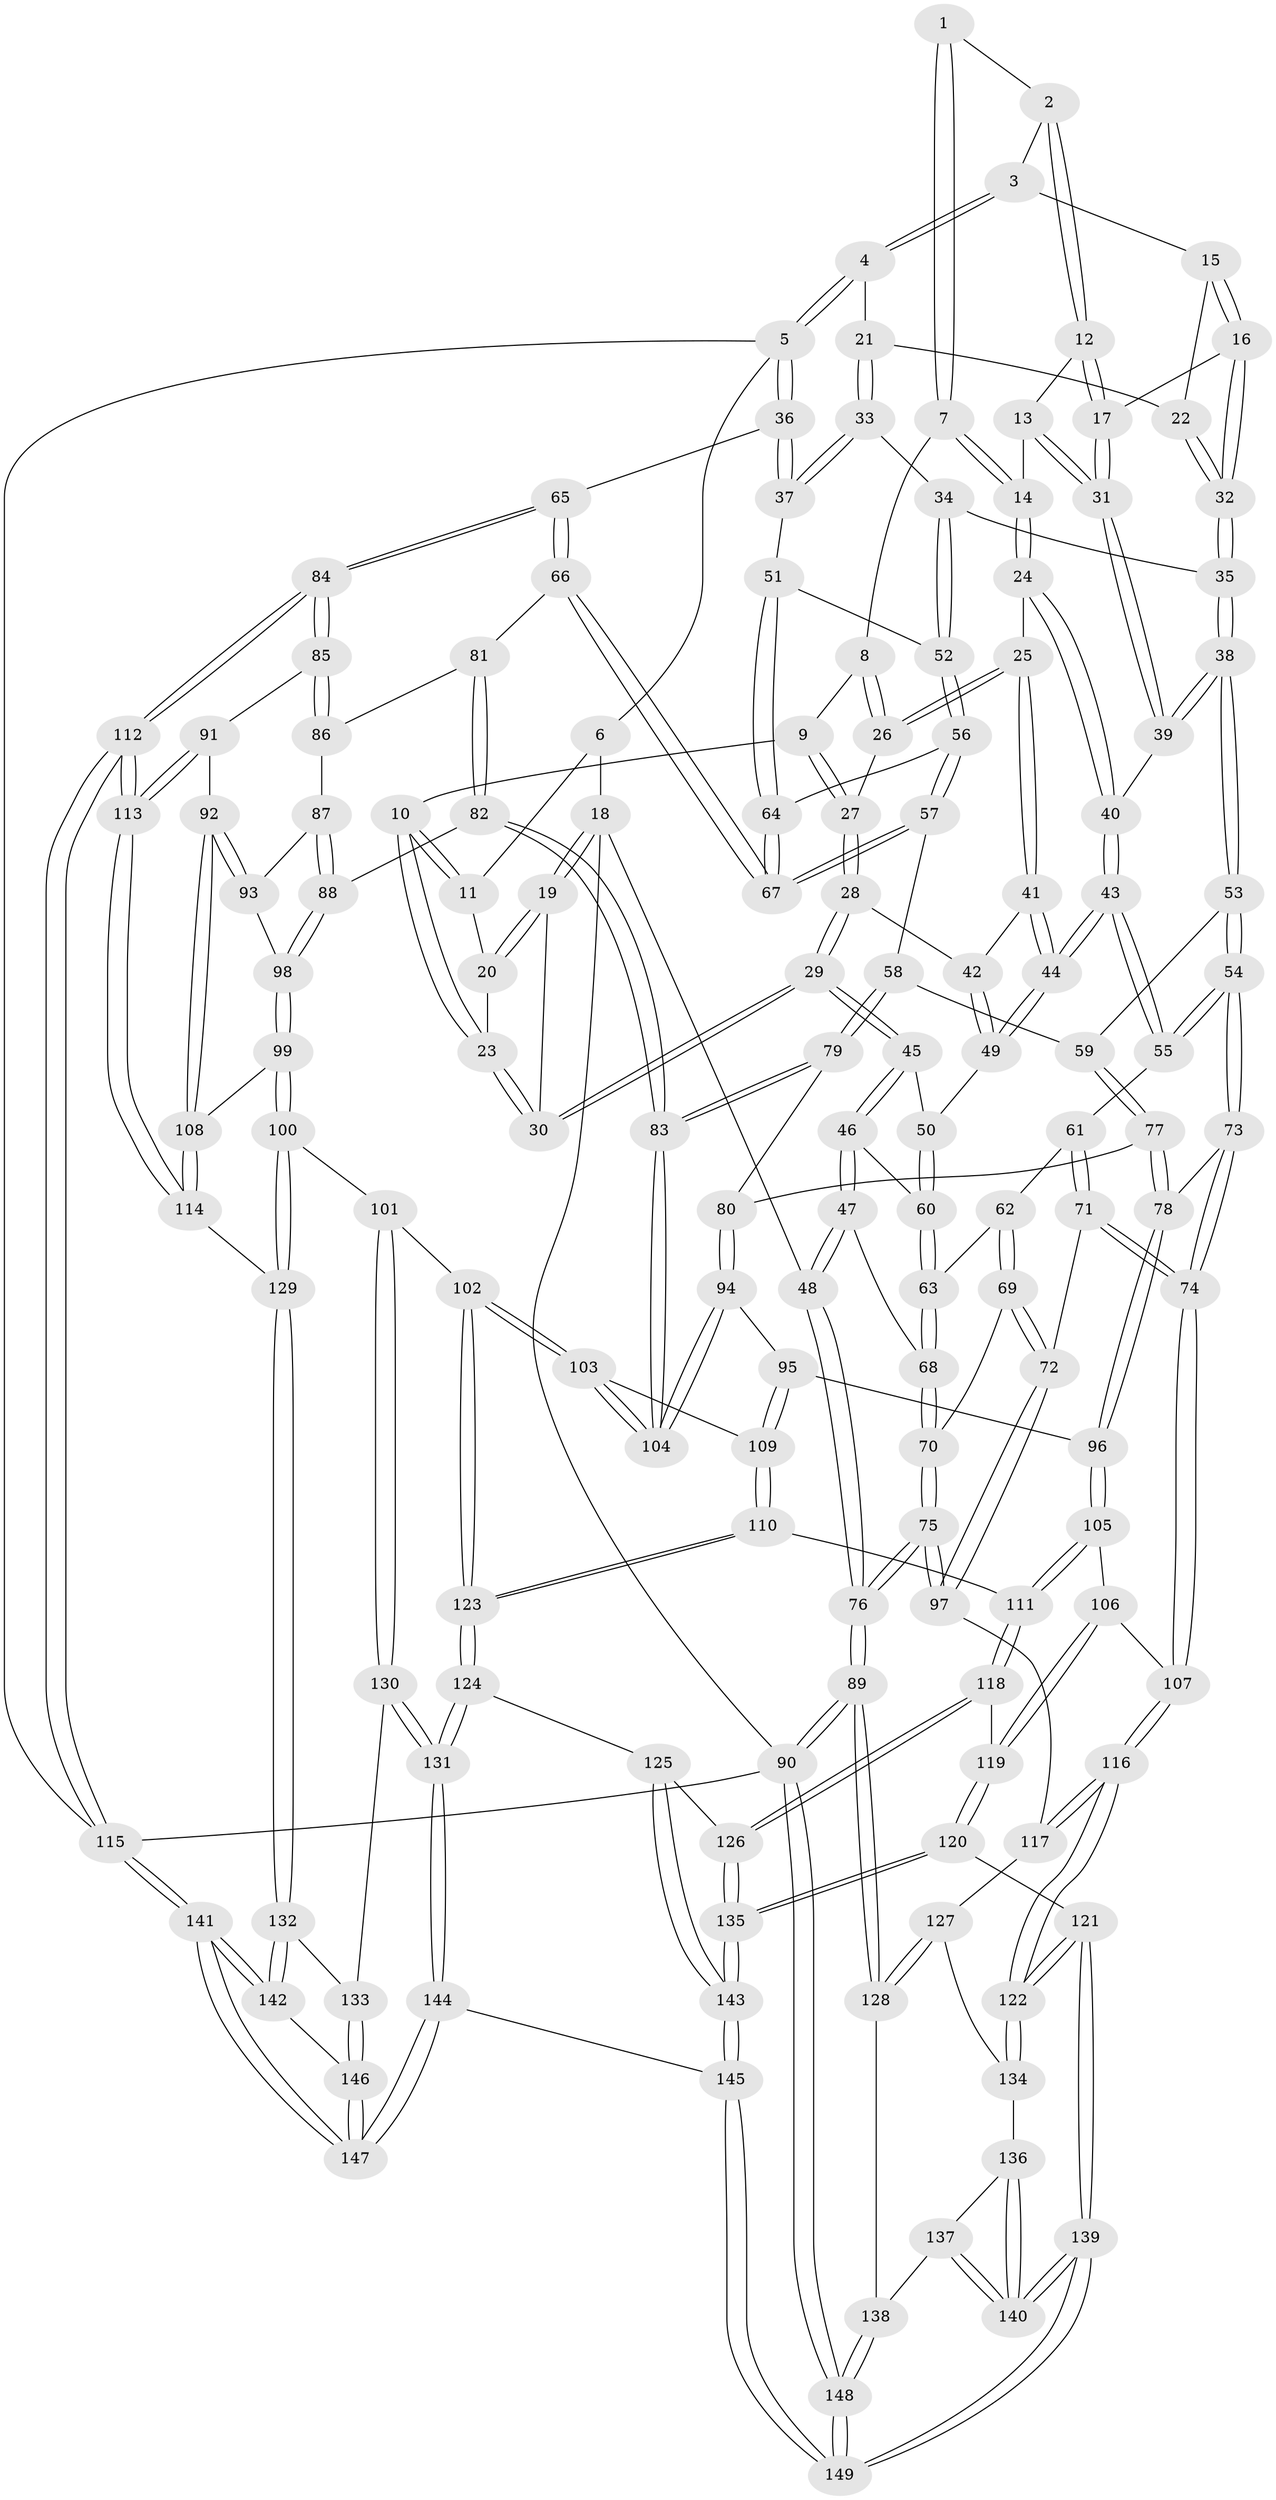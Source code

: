 // Generated by graph-tools (version 1.1) at 2025/11/02/27/25 16:11:53]
// undirected, 149 vertices, 369 edges
graph export_dot {
graph [start="1"]
  node [color=gray90,style=filled];
  1 [pos="+0.17413801455687614+0"];
  2 [pos="+0.40090163572288373+0"];
  3 [pos="+0.6478028915138899+0"];
  4 [pos="+0.9460769104212398+0"];
  5 [pos="+1+0"];
  6 [pos="+0.15861621065296538+0"];
  7 [pos="+0.2311517156860356+0.02736748870678802"];
  8 [pos="+0.2031429708329588+0.06097519544140719"];
  9 [pos="+0.17326287814078406+0.07711368290364504"];
  10 [pos="+0.14012420814012294+0.06324201564596067"];
  11 [pos="+0.10885091802199458+0.00031872453318034796"];
  12 [pos="+0.39509561576909896+0"];
  13 [pos="+0.36549340207987485+0.05769941755542758"];
  14 [pos="+0.31679708013622726+0.09888772265689408"];
  15 [pos="+0.6458754155750449+0"];
  16 [pos="+0.6216880564340428+0.05239395091949714"];
  17 [pos="+0.5186431379998001+0.09352316111112259"];
  18 [pos="+0+0.014838836908241127"];
  19 [pos="+0+0.07143476240369813"];
  20 [pos="+0.06731222227894518+0.04742722514609166"];
  21 [pos="+0.843915847553801+0.08166870530577158"];
  22 [pos="+0.7822701979410306+0.09903818405344067"];
  23 [pos="+0.08634668726086926+0.13718701351309337"];
  24 [pos="+0.3020318174829988+0.1473689975020844"];
  25 [pos="+0.3004288002821165+0.14828592219714656"];
  26 [pos="+0.24264519962660044+0.14748667994779766"];
  27 [pos="+0.1767463438505646+0.1632648381921586"];
  28 [pos="+0.1529520826725666+0.18330919666555923"];
  29 [pos="+0.1072832167670173+0.19178320752819453"];
  30 [pos="+0.08390572559413559+0.1494501848930865"];
  31 [pos="+0.4716952702670225+0.14694215551080517"];
  32 [pos="+0.6718206192387775+0.1448037521689965"];
  33 [pos="+0.8551347841411109+0.10320407751180627"];
  34 [pos="+0.7661603307857993+0.2554986013842629"];
  35 [pos="+0.6739078901874038+0.257880653819992"];
  36 [pos="+1+0.2371494396681348"];
  37 [pos="+1+0.2671420763192026"];
  38 [pos="+0.6105034985350674+0.3393750756423925"];
  39 [pos="+0.4572933065574798+0.24795668853927139"];
  40 [pos="+0.43826962624858795+0.25044744251144563"];
  41 [pos="+0.27314583111238766+0.2237630356215271"];
  42 [pos="+0.19912405540667738+0.23129765219622547"];
  43 [pos="+0.3011071126661308+0.35972739366782397"];
  44 [pos="+0.29177702546285955+0.35315684940545783"];
  45 [pos="+0.07817828590049629+0.24573913698033667"];
  46 [pos="+0+0.3361071219177678"];
  47 [pos="+0+0.3511588235140281"];
  48 [pos="+0+0.34693246697579694"];
  49 [pos="+0.21897137951177+0.3343317248303712"];
  50 [pos="+0.1908131632332662+0.3377518064615804"];
  51 [pos="+0.9666647681924586+0.29765659297691593"];
  52 [pos="+0.9531954407949669+0.2990861780010574"];
  53 [pos="+0.6128174548971456+0.39010842756767394"];
  54 [pos="+0.46182982132617273+0.513909504803392"];
  55 [pos="+0.30670137672185455+0.38864591650583913"];
  56 [pos="+0.758463662341959+0.4559639276466333"];
  57 [pos="+0.7517580606954755+0.46059616357140537"];
  58 [pos="+0.7137682277807563+0.46585349333782455"];
  59 [pos="+0.6698709438936686+0.44208297002772856"];
  60 [pos="+0.1346180613446115+0.39286330907659994"];
  61 [pos="+0.23313006260830474+0.4882603227833545"];
  62 [pos="+0.2018479285238336+0.49065403383157685"];
  63 [pos="+0.14492325042471738+0.46917244281089826"];
  64 [pos="+0.9275497485605622+0.4399801029482037"];
  65 [pos="+1+0.5414667850165232"];
  66 [pos="+0.917548888419304+0.5357609099716004"];
  67 [pos="+0.9151534600133235+0.5312014386056919"];
  68 [pos="+0.0736681763438754+0.5076647491932501"];
  69 [pos="+0.149289993848032+0.6082220146435046"];
  70 [pos="+0.07321252639764533+0.5235801038695227"];
  71 [pos="+0.32985610618484335+0.6698892987211233"];
  72 [pos="+0.16021642022788257+0.6513418090977596"];
  73 [pos="+0.45648866854913156+0.5345104615521177"];
  74 [pos="+0.3405459060137804+0.6757738667151336"];
  75 [pos="+0+0.7050494115623978"];
  76 [pos="+0+0.7122532829845896"];
  77 [pos="+0.6257782501570354+0.6071598056415134"];
  78 [pos="+0.5567029907252263+0.6274355832786842"];
  79 [pos="+0.7544125443145313+0.5995370527358488"];
  80 [pos="+0.6473062899275127+0.6303019693795571"];
  81 [pos="+0.9151084675203458+0.5425508768624994"];
  82 [pos="+0.7800648961792259+0.6085468452704449"];
  83 [pos="+0.7547116219366433+0.5999890388262413"];
  84 [pos="+1+0.6319348916398299"];
  85 [pos="+0.9613084042812917+0.6578981403635054"];
  86 [pos="+0.9162511488746956+0.590717468579035"];
  87 [pos="+0.8782178642056823+0.632859207379022"];
  88 [pos="+0.7937215063250211+0.6217635184848305"];
  89 [pos="+0+0.8195855621574115"];
  90 [pos="+0+1"];
  91 [pos="+0.9200410602535075+0.721742585520884"];
  92 [pos="+0.9146618257344503+0.7236604571272022"];
  93 [pos="+0.8771723624442975+0.6555797837895531"];
  94 [pos="+0.6477697883496009+0.6614690659877694"];
  95 [pos="+0.6121067791745454+0.6968721158542245"];
  96 [pos="+0.5691276909516195+0.6885725137985609"];
  97 [pos="+0.043885285124921375+0.7317054824136741"];
  98 [pos="+0.8208938969613024+0.6787604560440402"];
  99 [pos="+0.8267822534526179+0.7803247070862057"];
  100 [pos="+0.8257554277097187+0.7817230855844908"];
  101 [pos="+0.7857527568567434+0.7932013980451259"];
  102 [pos="+0.7398785603548813+0.7890302305909551"];
  103 [pos="+0.7294080917566093+0.7694832570469937"];
  104 [pos="+0.7217214825528039+0.6911641126741938"];
  105 [pos="+0.5355364335146255+0.726426126208101"];
  106 [pos="+0.375946158177102+0.7093646893828963"];
  107 [pos="+0.3446226757220516+0.6934785645754654"];
  108 [pos="+0.9086083643507795+0.7289426271634502"];
  109 [pos="+0.6322779477961595+0.7241547484879891"];
  110 [pos="+0.5774857391599308+0.80650742846486"];
  111 [pos="+0.5639818839286942+0.8055681944112223"];
  112 [pos="+1+0.845324577290576"];
  113 [pos="+1+0.832451050539674"];
  114 [pos="+0.9793441602788368+0.854273885141887"];
  115 [pos="+1+1"];
  116 [pos="+0.2967337543298685+0.809533253851133"];
  117 [pos="+0.06997777477354032+0.7672147718030815"];
  118 [pos="+0.5106183882836469+0.8552292783975463"];
  119 [pos="+0.4961032740419819+0.8513135815821199"];
  120 [pos="+0.38420069210203356+0.9109312344151811"];
  121 [pos="+0.3228902848299546+0.9059674187376902"];
  122 [pos="+0.29490800338693773+0.8453220686830587"];
  123 [pos="+0.68094244943196+0.8470070019666373"];
  124 [pos="+0.6762959108427397+0.8749048023814734"];
  125 [pos="+0.6130391053626304+0.9066088218041207"];
  126 [pos="+0.5180693980464324+0.8758225423179586"];
  127 [pos="+0.09074131148342376+0.8491890723917546"];
  128 [pos="+0.07964733042674639+0.891058577972779"];
  129 [pos="+0.9172906502915489+0.8712815166490707"];
  130 [pos="+0.8032744230207015+0.9077595977021122"];
  131 [pos="+0.7192501113817147+0.9974745664230942"];
  132 [pos="+0.9145676259140305+0.8799010808794899"];
  133 [pos="+0.8646611302101782+0.9360363223696492"];
  134 [pos="+0.20461690096876184+0.8795245239001359"];
  135 [pos="+0.5143249834221439+1"];
  136 [pos="+0.191718955041558+0.9011368440339401"];
  137 [pos="+0.08692296861228774+0.9307352903224636"];
  138 [pos="+0.07557732466664097+0.9276046537644465"];
  139 [pos="+0.2688230938122845+1"];
  140 [pos="+0.16926914425408682+0.9659862083836905"];
  141 [pos="+1+1"];
  142 [pos="+0.9578016942379762+0.9766355603968905"];
  143 [pos="+0.5336123464434674+1"];
  144 [pos="+0.7191239212653913+1"];
  145 [pos="+0.562043257953485+1"];
  146 [pos="+0.8634446368293631+0.957455650461898"];
  147 [pos="+0.7564216639601063+1"];
  148 [pos="+0+1"];
  149 [pos="+0.2689553144012617+1"];
  1 -- 2;
  1 -- 7;
  1 -- 7;
  2 -- 3;
  2 -- 12;
  2 -- 12;
  3 -- 4;
  3 -- 4;
  3 -- 15;
  4 -- 5;
  4 -- 5;
  4 -- 21;
  5 -- 6;
  5 -- 36;
  5 -- 36;
  5 -- 115;
  6 -- 11;
  6 -- 18;
  7 -- 8;
  7 -- 14;
  7 -- 14;
  8 -- 9;
  8 -- 26;
  8 -- 26;
  9 -- 10;
  9 -- 27;
  9 -- 27;
  10 -- 11;
  10 -- 11;
  10 -- 23;
  10 -- 23;
  11 -- 20;
  12 -- 13;
  12 -- 17;
  12 -- 17;
  13 -- 14;
  13 -- 31;
  13 -- 31;
  14 -- 24;
  14 -- 24;
  15 -- 16;
  15 -- 16;
  15 -- 22;
  16 -- 17;
  16 -- 32;
  16 -- 32;
  17 -- 31;
  17 -- 31;
  18 -- 19;
  18 -- 19;
  18 -- 48;
  18 -- 90;
  19 -- 20;
  19 -- 20;
  19 -- 30;
  20 -- 23;
  21 -- 22;
  21 -- 33;
  21 -- 33;
  22 -- 32;
  22 -- 32;
  23 -- 30;
  23 -- 30;
  24 -- 25;
  24 -- 40;
  24 -- 40;
  25 -- 26;
  25 -- 26;
  25 -- 41;
  25 -- 41;
  26 -- 27;
  27 -- 28;
  27 -- 28;
  28 -- 29;
  28 -- 29;
  28 -- 42;
  29 -- 30;
  29 -- 30;
  29 -- 45;
  29 -- 45;
  31 -- 39;
  31 -- 39;
  32 -- 35;
  32 -- 35;
  33 -- 34;
  33 -- 37;
  33 -- 37;
  34 -- 35;
  34 -- 52;
  34 -- 52;
  35 -- 38;
  35 -- 38;
  36 -- 37;
  36 -- 37;
  36 -- 65;
  37 -- 51;
  38 -- 39;
  38 -- 39;
  38 -- 53;
  38 -- 53;
  39 -- 40;
  40 -- 43;
  40 -- 43;
  41 -- 42;
  41 -- 44;
  41 -- 44;
  42 -- 49;
  42 -- 49;
  43 -- 44;
  43 -- 44;
  43 -- 55;
  43 -- 55;
  44 -- 49;
  44 -- 49;
  45 -- 46;
  45 -- 46;
  45 -- 50;
  46 -- 47;
  46 -- 47;
  46 -- 60;
  47 -- 48;
  47 -- 48;
  47 -- 68;
  48 -- 76;
  48 -- 76;
  49 -- 50;
  50 -- 60;
  50 -- 60;
  51 -- 52;
  51 -- 64;
  51 -- 64;
  52 -- 56;
  52 -- 56;
  53 -- 54;
  53 -- 54;
  53 -- 59;
  54 -- 55;
  54 -- 55;
  54 -- 73;
  54 -- 73;
  55 -- 61;
  56 -- 57;
  56 -- 57;
  56 -- 64;
  57 -- 58;
  57 -- 67;
  57 -- 67;
  58 -- 59;
  58 -- 79;
  58 -- 79;
  59 -- 77;
  59 -- 77;
  60 -- 63;
  60 -- 63;
  61 -- 62;
  61 -- 71;
  61 -- 71;
  62 -- 63;
  62 -- 69;
  62 -- 69;
  63 -- 68;
  63 -- 68;
  64 -- 67;
  64 -- 67;
  65 -- 66;
  65 -- 66;
  65 -- 84;
  65 -- 84;
  66 -- 67;
  66 -- 67;
  66 -- 81;
  68 -- 70;
  68 -- 70;
  69 -- 70;
  69 -- 72;
  69 -- 72;
  70 -- 75;
  70 -- 75;
  71 -- 72;
  71 -- 74;
  71 -- 74;
  72 -- 97;
  72 -- 97;
  73 -- 74;
  73 -- 74;
  73 -- 78;
  74 -- 107;
  74 -- 107;
  75 -- 76;
  75 -- 76;
  75 -- 97;
  75 -- 97;
  76 -- 89;
  76 -- 89;
  77 -- 78;
  77 -- 78;
  77 -- 80;
  78 -- 96;
  78 -- 96;
  79 -- 80;
  79 -- 83;
  79 -- 83;
  80 -- 94;
  80 -- 94;
  81 -- 82;
  81 -- 82;
  81 -- 86;
  82 -- 83;
  82 -- 83;
  82 -- 88;
  83 -- 104;
  83 -- 104;
  84 -- 85;
  84 -- 85;
  84 -- 112;
  84 -- 112;
  85 -- 86;
  85 -- 86;
  85 -- 91;
  86 -- 87;
  87 -- 88;
  87 -- 88;
  87 -- 93;
  88 -- 98;
  88 -- 98;
  89 -- 90;
  89 -- 90;
  89 -- 128;
  89 -- 128;
  90 -- 148;
  90 -- 148;
  90 -- 115;
  91 -- 92;
  91 -- 113;
  91 -- 113;
  92 -- 93;
  92 -- 93;
  92 -- 108;
  92 -- 108;
  93 -- 98;
  94 -- 95;
  94 -- 104;
  94 -- 104;
  95 -- 96;
  95 -- 109;
  95 -- 109;
  96 -- 105;
  96 -- 105;
  97 -- 117;
  98 -- 99;
  98 -- 99;
  99 -- 100;
  99 -- 100;
  99 -- 108;
  100 -- 101;
  100 -- 129;
  100 -- 129;
  101 -- 102;
  101 -- 130;
  101 -- 130;
  102 -- 103;
  102 -- 103;
  102 -- 123;
  102 -- 123;
  103 -- 104;
  103 -- 104;
  103 -- 109;
  105 -- 106;
  105 -- 111;
  105 -- 111;
  106 -- 107;
  106 -- 119;
  106 -- 119;
  107 -- 116;
  107 -- 116;
  108 -- 114;
  108 -- 114;
  109 -- 110;
  109 -- 110;
  110 -- 111;
  110 -- 123;
  110 -- 123;
  111 -- 118;
  111 -- 118;
  112 -- 113;
  112 -- 113;
  112 -- 115;
  112 -- 115;
  113 -- 114;
  113 -- 114;
  114 -- 129;
  115 -- 141;
  115 -- 141;
  116 -- 117;
  116 -- 117;
  116 -- 122;
  116 -- 122;
  117 -- 127;
  118 -- 119;
  118 -- 126;
  118 -- 126;
  119 -- 120;
  119 -- 120;
  120 -- 121;
  120 -- 135;
  120 -- 135;
  121 -- 122;
  121 -- 122;
  121 -- 139;
  121 -- 139;
  122 -- 134;
  122 -- 134;
  123 -- 124;
  123 -- 124;
  124 -- 125;
  124 -- 131;
  124 -- 131;
  125 -- 126;
  125 -- 143;
  125 -- 143;
  126 -- 135;
  126 -- 135;
  127 -- 128;
  127 -- 128;
  127 -- 134;
  128 -- 138;
  129 -- 132;
  129 -- 132;
  130 -- 131;
  130 -- 131;
  130 -- 133;
  131 -- 144;
  131 -- 144;
  132 -- 133;
  132 -- 142;
  132 -- 142;
  133 -- 146;
  133 -- 146;
  134 -- 136;
  135 -- 143;
  135 -- 143;
  136 -- 137;
  136 -- 140;
  136 -- 140;
  137 -- 138;
  137 -- 140;
  137 -- 140;
  138 -- 148;
  138 -- 148;
  139 -- 140;
  139 -- 140;
  139 -- 149;
  139 -- 149;
  141 -- 142;
  141 -- 142;
  141 -- 147;
  141 -- 147;
  142 -- 146;
  143 -- 145;
  143 -- 145;
  144 -- 145;
  144 -- 147;
  144 -- 147;
  145 -- 149;
  145 -- 149;
  146 -- 147;
  146 -- 147;
  148 -- 149;
  148 -- 149;
}
